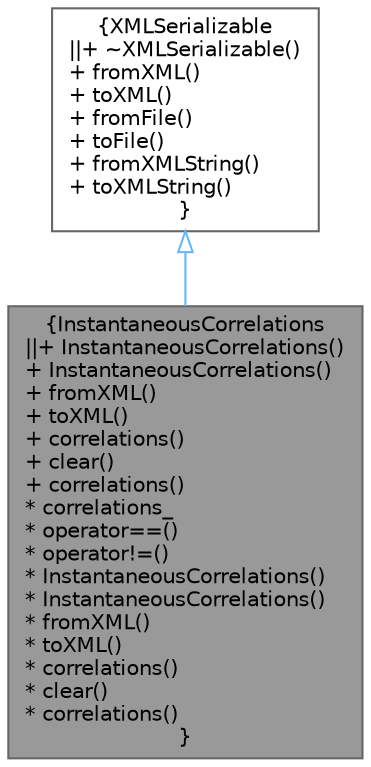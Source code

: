 digraph "InstantaneousCorrelations"
{
 // INTERACTIVE_SVG=YES
 // LATEX_PDF_SIZE
  bgcolor="transparent";
  edge [fontname=Helvetica,fontsize=10,labelfontname=Helvetica,labelfontsize=10];
  node [fontname=Helvetica,fontsize=10,shape=box,height=0.2,width=0.4];
  Node1 [label="{InstantaneousCorrelations\n||+ InstantaneousCorrelations()\l+ InstantaneousCorrelations()\l+ fromXML()\l+ toXML()\l+ correlations()\l+ clear()\l+ correlations()\l* correlations_\l* operator==()\l* operator!=()\l* InstantaneousCorrelations()\l* InstantaneousCorrelations()\l* fromXML()\l* toXML()\l* correlations()\l* clear()\l* correlations()\l}",height=0.2,width=0.4,color="gray40", fillcolor="grey60", style="filled", fontcolor="black",tooltip="InstantaneousCorrelations."];
  Node2 -> Node1 [dir="back",color="steelblue1",style="solid",arrowtail="onormal"];
  Node2 [label="{XMLSerializable\n||+ ~XMLSerializable()\l+ fromXML()\l+ toXML()\l+ fromFile()\l+ toFile()\l+ fromXMLString()\l+ toXMLString()\l}",height=0.2,width=0.4,color="gray40", fillcolor="white", style="filled",URL="$classore_1_1data_1_1_x_m_l_serializable.html",tooltip="Base class for all serializable classes."];
}
